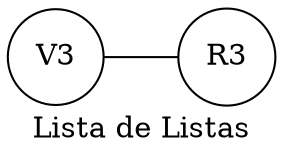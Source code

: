 graph G {
node [shape=circle];
rankdir=LR;
label="Lista de Listas";
"R3" [label="R3"];
"V3" [label="V3"];
"V3" -- "R3";
}
